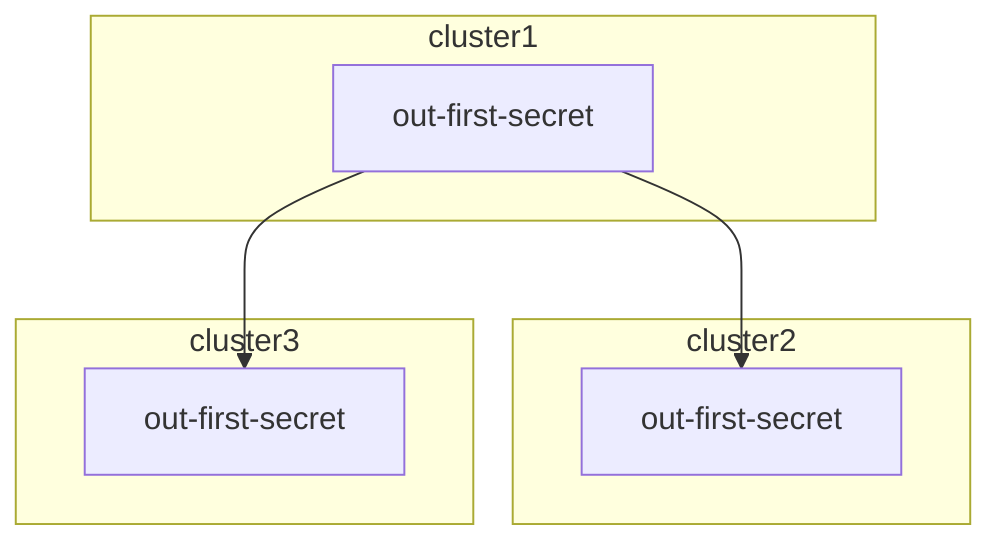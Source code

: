 flowchart TD
  subgraph cluster1
    cluster1secret[out-first-secret]
  end

  subgraph cluster2
    cluster2secret[out-first-secret]
  end
  cluster1secret --> cluster2secret

  subgraph cluster3
    cluster3secret[out-first-secret]
  end
  cluster1secret --> cluster3secret